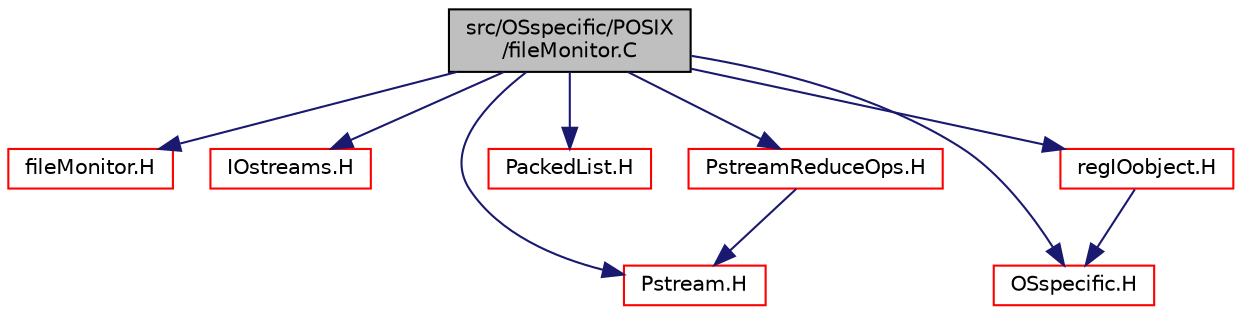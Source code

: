 digraph "src/OSspecific/POSIX/fileMonitor.C"
{
  bgcolor="transparent";
  edge [fontname="Helvetica",fontsize="10",labelfontname="Helvetica",labelfontsize="10"];
  node [fontname="Helvetica",fontsize="10",shape=record];
  Node0 [label="src/OSspecific/POSIX\l/fileMonitor.C",height=0.2,width=0.4,color="black", fillcolor="grey75", style="filled", fontcolor="black"];
  Node0 -> Node1 [color="midnightblue",fontsize="10",style="solid",fontname="Helvetica"];
  Node1 [label="fileMonitor.H",height=0.2,width=0.4,color="red",URL="$a13754.html"];
  Node0 -> Node75 [color="midnightblue",fontsize="10",style="solid",fontname="Helvetica"];
  Node75 [label="IOstreams.H",height=0.2,width=0.4,color="red",URL="$a09830.html",tooltip="Useful combination of include files which define Sin, Sout and Serr and the use of IO streams general..."];
  Node0 -> Node85 [color="midnightblue",fontsize="10",style="solid",fontname="Helvetica"];
  Node85 [label="Pstream.H",height=0.2,width=0.4,color="red",URL="$a09860.html"];
  Node0 -> Node95 [color="midnightblue",fontsize="10",style="solid",fontname="Helvetica"];
  Node95 [label="PackedList.H",height=0.2,width=0.4,color="red",URL="$a09407.html"];
  Node0 -> Node99 [color="midnightblue",fontsize="10",style="solid",fontname="Helvetica"];
  Node99 [label="PstreamReduceOps.H",height=0.2,width=0.4,color="red",URL="$a09872.html",tooltip="Inter-processor communication reduction functions. "];
  Node99 -> Node85 [color="midnightblue",fontsize="10",style="solid",fontname="Helvetica"];
  Node0 -> Node107 [color="midnightblue",fontsize="10",style="solid",fontname="Helvetica"];
  Node107 [label="OSspecific.H",height=0.2,width=0.4,color="red",URL="$a11105.html",tooltip="Functions used by OpenFOAM that are specific to POSIX compliant operating systems and need to be repl..."];
  Node0 -> Node109 [color="midnightblue",fontsize="10",style="solid",fontname="Helvetica"];
  Node109 [label="regIOobject.H",height=0.2,width=0.4,color="red",URL="$a09977.html"];
  Node109 -> Node107 [color="midnightblue",fontsize="10",style="solid",fontname="Helvetica"];
}
